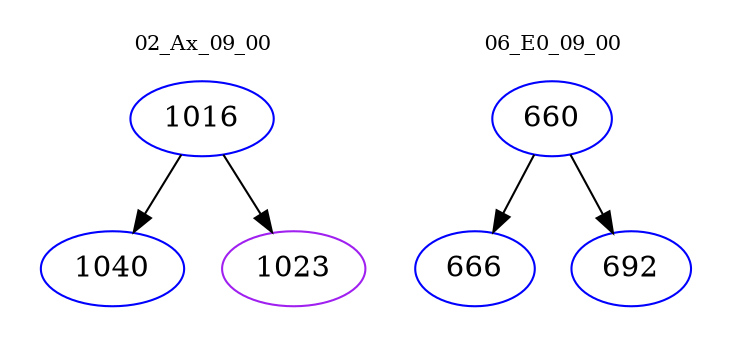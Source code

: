 digraph{
subgraph cluster_0 {
color = white
label = "02_Ax_09_00";
fontsize=10;
T0_1016 [label="1016", color="blue"]
T0_1016 -> T0_1040 [color="black"]
T0_1040 [label="1040", color="blue"]
T0_1016 -> T0_1023 [color="black"]
T0_1023 [label="1023", color="purple"]
}
subgraph cluster_1 {
color = white
label = "06_E0_09_00";
fontsize=10;
T1_660 [label="660", color="blue"]
T1_660 -> T1_666 [color="black"]
T1_666 [label="666", color="blue"]
T1_660 -> T1_692 [color="black"]
T1_692 [label="692", color="blue"]
}
}
